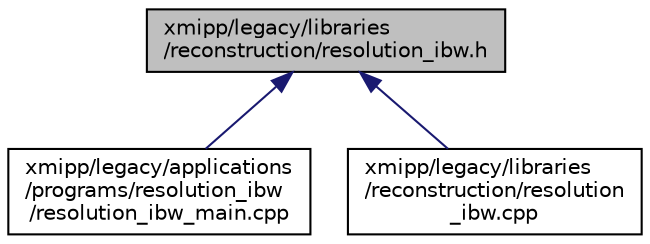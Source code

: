 digraph "xmipp/legacy/libraries/reconstruction/resolution_ibw.h"
{
  edge [fontname="Helvetica",fontsize="10",labelfontname="Helvetica",labelfontsize="10"];
  node [fontname="Helvetica",fontsize="10",shape=record];
  Node57 [label="xmipp/legacy/libraries\l/reconstruction/resolution_ibw.h",height=0.2,width=0.4,color="black", fillcolor="grey75", style="filled", fontcolor="black"];
  Node57 -> Node58 [dir="back",color="midnightblue",fontsize="10",style="solid",fontname="Helvetica"];
  Node58 [label="xmipp/legacy/applications\l/programs/resolution_ibw\l/resolution_ibw_main.cpp",height=0.2,width=0.4,color="black", fillcolor="white", style="filled",URL="$resolution__ibw__main_8cpp.html"];
  Node57 -> Node59 [dir="back",color="midnightblue",fontsize="10",style="solid",fontname="Helvetica"];
  Node59 [label="xmipp/legacy/libraries\l/reconstruction/resolution\l_ibw.cpp",height=0.2,width=0.4,color="black", fillcolor="white", style="filled",URL="$resolution__ibw_8cpp.html"];
}
